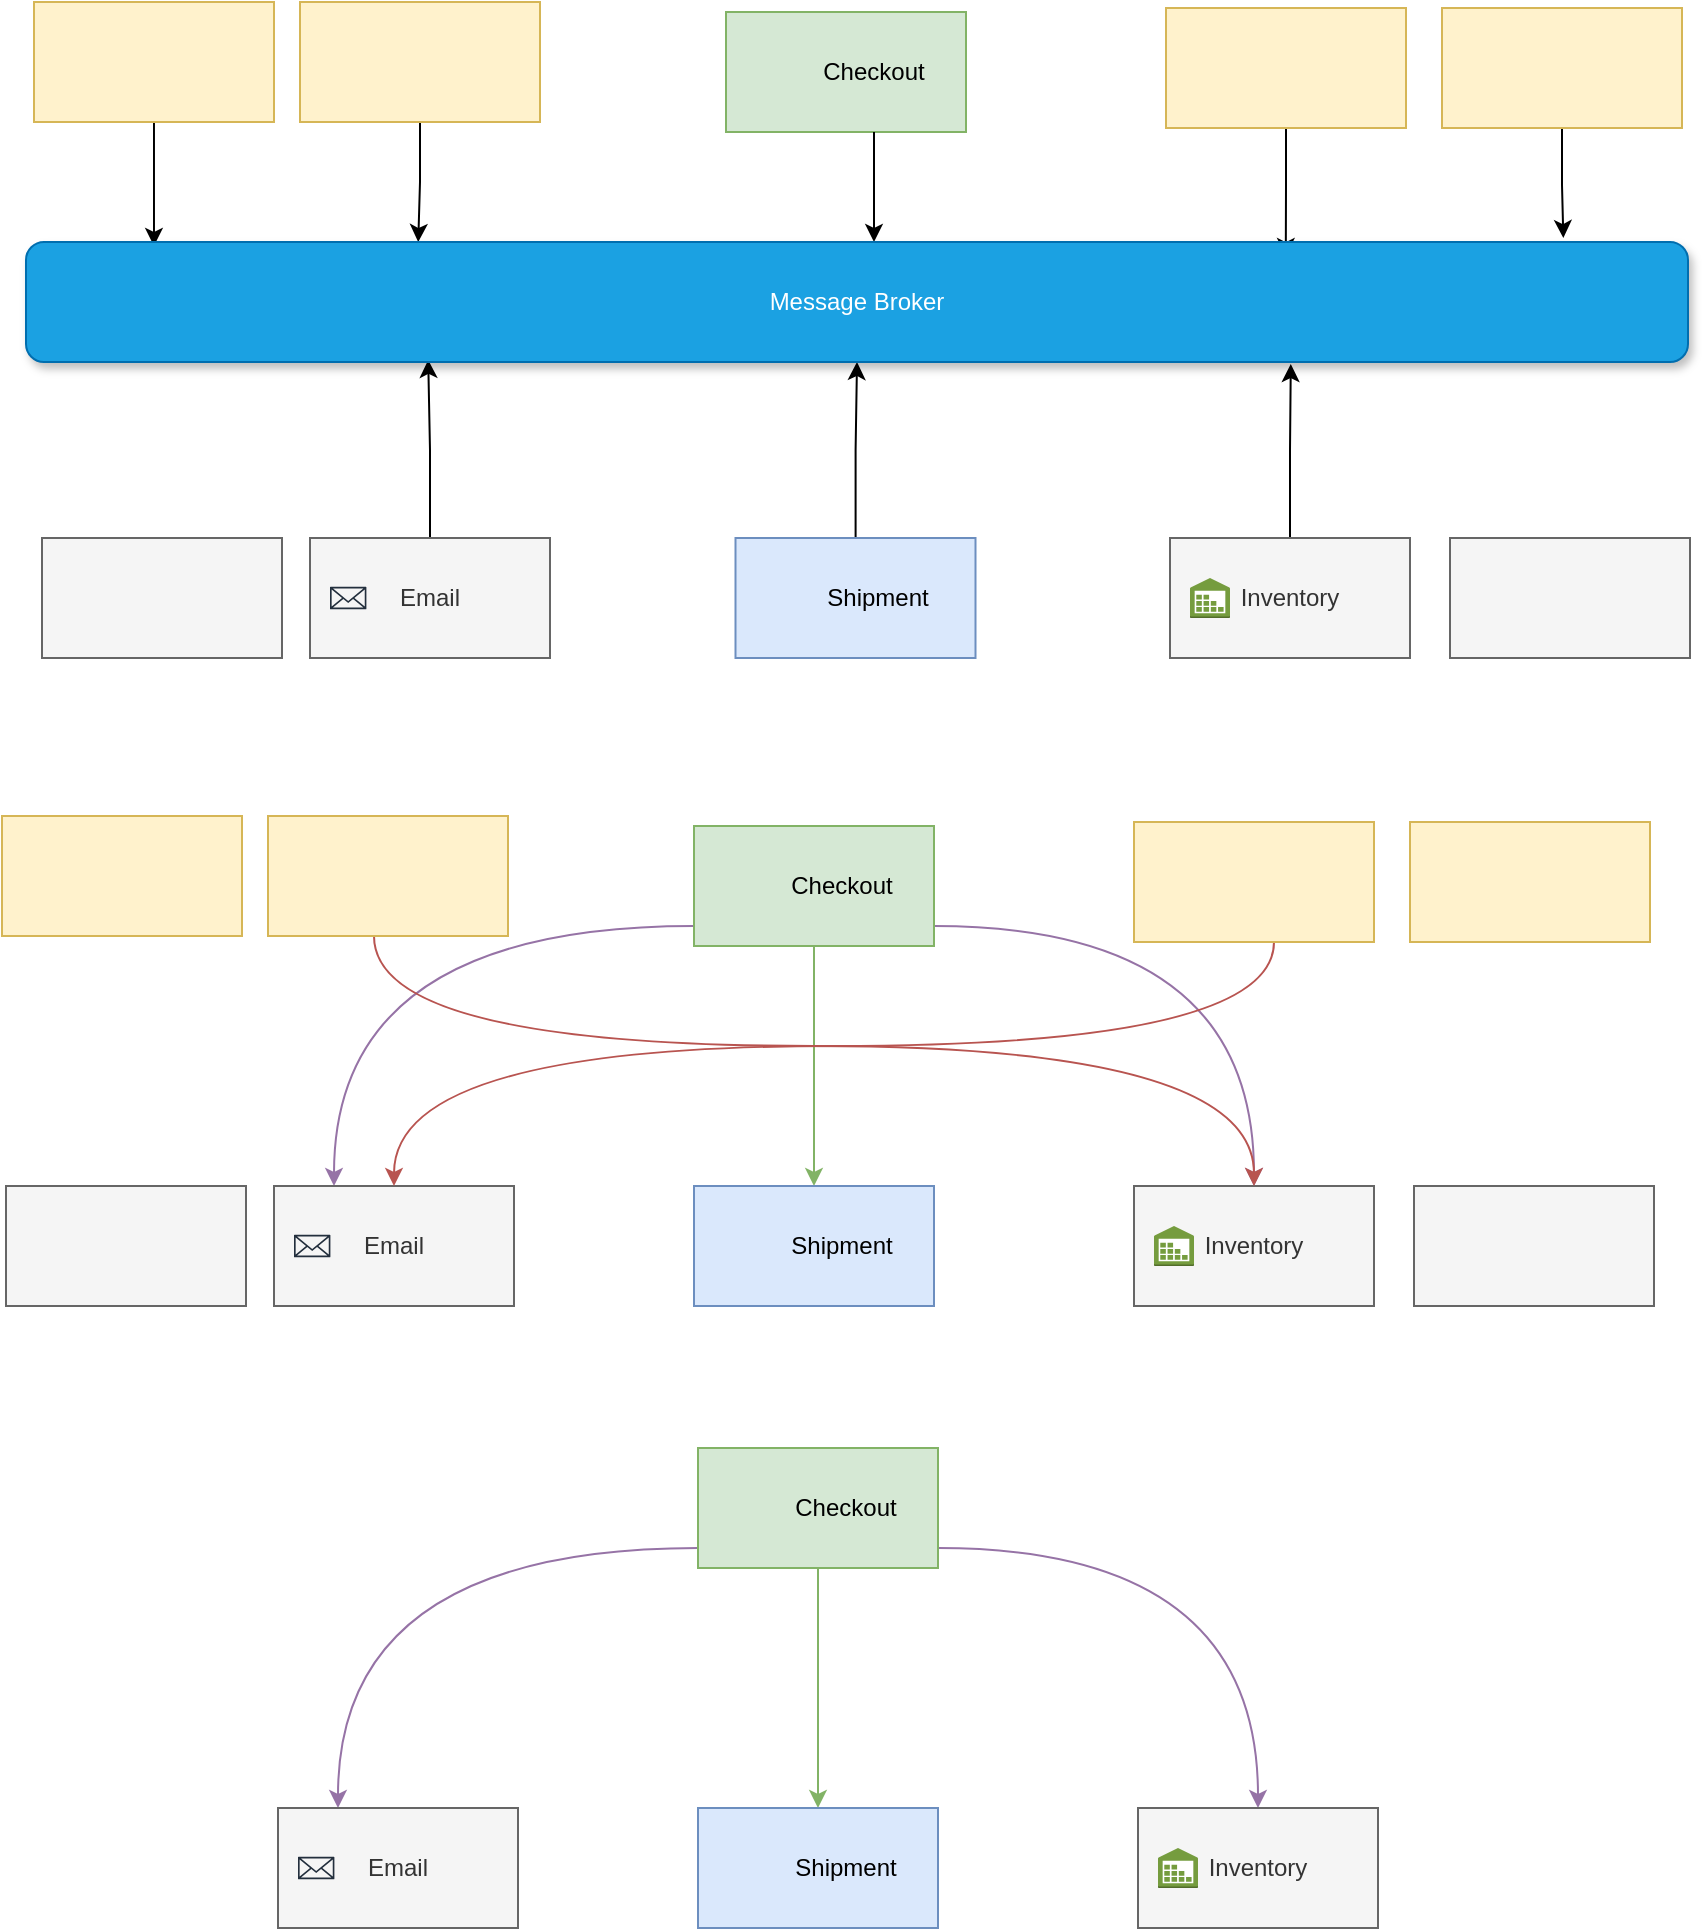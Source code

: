 <mxfile version="15.8.6" type="github">
  <diagram name="Page-1" id="13e1069c-82ec-6db2-03f1-153e76fe0fe0">
    <mxGraphModel dx="1426" dy="1099" grid="0" gridSize="10" guides="1" tooltips="1" connect="1" arrows="1" fold="1" page="0" pageScale="1" pageWidth="1100" pageHeight="850" background="none" math="0" shadow="0">
      <root>
        <mxCell id="0" />
        <mxCell id="1" parent="0" />
        <mxCell id="AdmiY6lwoidtMY70Cuzc-8" style="edgeStyle=orthogonalEdgeStyle;orthogonalLoop=1;jettySize=auto;html=1;curved=1;fillColor=#d5e8d4;strokeColor=#82b366;" parent="1" source="AdmiY6lwoidtMY70Cuzc-1" target="AdmiY6lwoidtMY70Cuzc-2" edge="1">
          <mxGeometry relative="1" as="geometry" />
        </mxCell>
        <mxCell id="AdmiY6lwoidtMY70Cuzc-11" style="edgeStyle=orthogonalEdgeStyle;curved=1;orthogonalLoop=1;jettySize=auto;html=1;fillColor=#e1d5e7;strokeColor=#9673a6;" parent="1" source="AdmiY6lwoidtMY70Cuzc-1" target="AdmiY6lwoidtMY70Cuzc-4" edge="1">
          <mxGeometry relative="1" as="geometry">
            <Array as="points">
              <mxPoint x="710" y="220" />
            </Array>
          </mxGeometry>
        </mxCell>
        <mxCell id="AdmiY6lwoidtMY70Cuzc-12" style="edgeStyle=orthogonalEdgeStyle;curved=1;orthogonalLoop=1;jettySize=auto;html=1;entryX=0.25;entryY=0;entryDx=0;entryDy=0;fillColor=#e1d5e7;strokeColor=#9673a6;" parent="1" source="AdmiY6lwoidtMY70Cuzc-1" target="AdmiY6lwoidtMY70Cuzc-3" edge="1">
          <mxGeometry relative="1" as="geometry">
            <Array as="points">
              <mxPoint x="250" y="220" />
            </Array>
          </mxGeometry>
        </mxCell>
        <mxCell id="AdmiY6lwoidtMY70Cuzc-1" value="" style="rounded=0;whiteSpace=wrap;html=1;fillColor=#d5e8d4;strokeColor=#82b366;" parent="1" vertex="1">
          <mxGeometry x="430" y="170" width="120" height="60" as="geometry" />
        </mxCell>
        <mxCell id="AdmiY6lwoidtMY70Cuzc-2" value="" style="rounded=0;whiteSpace=wrap;html=1;fillColor=#dae8fc;strokeColor=#6c8ebf;" parent="1" vertex="1">
          <mxGeometry x="430" y="350" width="120" height="60" as="geometry" />
        </mxCell>
        <mxCell id="AdmiY6lwoidtMY70Cuzc-3" value="Email" style="rounded=0;whiteSpace=wrap;html=1;fillColor=#f5f5f5;fontColor=#333333;strokeColor=#666666;" parent="1" vertex="1">
          <mxGeometry x="220" y="350" width="120" height="60" as="geometry" />
        </mxCell>
        <mxCell id="AdmiY6lwoidtMY70Cuzc-4" value="Inventory" style="rounded=0;whiteSpace=wrap;html=1;fillColor=#f5f5f5;strokeColor=#666666;fontColor=#333333;" parent="1" vertex="1">
          <mxGeometry x="650" y="350" width="120" height="60" as="geometry" />
        </mxCell>
        <mxCell id="AdmiY6lwoidtMY70Cuzc-9" style="edgeStyle=orthogonalEdgeStyle;orthogonalLoop=1;jettySize=auto;html=1;curved=1;fillColor=#f8cecc;strokeColor=#b85450;" parent="1" source="AdmiY6lwoidtMY70Cuzc-5" target="AdmiY6lwoidtMY70Cuzc-4" edge="1">
          <mxGeometry relative="1" as="geometry">
            <Array as="points">
              <mxPoint x="270" y="280" />
              <mxPoint x="710" y="280" />
            </Array>
          </mxGeometry>
        </mxCell>
        <mxCell id="AdmiY6lwoidtMY70Cuzc-5" value="" style="rounded=0;whiteSpace=wrap;html=1;fillColor=#fff2cc;strokeColor=#d6b656;" parent="1" vertex="1">
          <mxGeometry x="217" y="165" width="120" height="60" as="geometry" />
        </mxCell>
        <mxCell id="AdmiY6lwoidtMY70Cuzc-10" style="edgeStyle=orthogonalEdgeStyle;curved=1;orthogonalLoop=1;jettySize=auto;html=1;entryX=0.5;entryY=0;entryDx=0;entryDy=0;fillColor=#f8cecc;strokeColor=#b85450;" parent="1" source="AdmiY6lwoidtMY70Cuzc-6" target="AdmiY6lwoidtMY70Cuzc-3" edge="1">
          <mxGeometry relative="1" as="geometry">
            <Array as="points">
              <mxPoint x="720" y="280" />
              <mxPoint x="280" y="280" />
            </Array>
          </mxGeometry>
        </mxCell>
        <mxCell id="AdmiY6lwoidtMY70Cuzc-6" value="" style="rounded=0;whiteSpace=wrap;html=1;fillColor=#fff2cc;strokeColor=#d6b656;" parent="1" vertex="1">
          <mxGeometry x="650" y="168" width="120" height="60" as="geometry" />
        </mxCell>
        <mxCell id="AdmiY6lwoidtMY70Cuzc-13" value="" style="shape=image;html=1;verticalAlign=top;verticalLabelPosition=bottom;labelBackgroundColor=#ffffff;imageAspect=0;aspect=fixed;image=https://cdn4.iconfinder.com/data/icons/evil-icons-user-interface/64/cart-128.png" parent="1" vertex="1">
          <mxGeometry x="434.75" y="185" width="30" height="30" as="geometry" />
        </mxCell>
        <mxCell id="AdmiY6lwoidtMY70Cuzc-14" value="" style="shape=image;html=1;verticalAlign=top;verticalLabelPosition=bottom;labelBackgroundColor=#ffffff;imageAspect=0;aspect=fixed;image=https://cdn4.iconfinder.com/data/icons/public-transportation-11/128/Public_Transportation_EXPANDED-04-128.png" parent="1" vertex="1">
          <mxGeometry x="434.75" y="360.25" width="39.5" height="39.5" as="geometry" />
        </mxCell>
        <mxCell id="AdmiY6lwoidtMY70Cuzc-15" value="" style="sketch=0;outlineConnect=0;fontColor=#232F3E;gradientColor=none;fillColor=#232F3D;strokeColor=none;dashed=0;verticalLabelPosition=bottom;verticalAlign=top;align=center;html=1;fontSize=12;fontStyle=0;aspect=fixed;pointerEvents=1;shape=mxgraph.aws4.email_2;" parent="1" vertex="1">
          <mxGeometry x="230" y="374.29" width="18.2" height="11.43" as="geometry" />
        </mxCell>
        <mxCell id="AdmiY6lwoidtMY70Cuzc-17" value="" style="outlineConnect=0;dashed=0;verticalLabelPosition=bottom;verticalAlign=top;align=center;html=1;shape=mxgraph.aws3.inventory;fillColor=#759C3E;gradientColor=none;" parent="1" vertex="1">
          <mxGeometry x="660" y="370" width="20" height="20" as="geometry" />
        </mxCell>
        <mxCell id="LzXivdTi8ObW2yKyZJNP-1" value="Shipment" style="text;html=1;strokeColor=none;fillColor=none;align=center;verticalAlign=middle;whiteSpace=wrap;rounded=0;" vertex="1" parent="1">
          <mxGeometry x="474.25" y="365" width="60" height="30" as="geometry" />
        </mxCell>
        <mxCell id="LzXivdTi8ObW2yKyZJNP-2" value="Checkout" style="text;html=1;strokeColor=none;fillColor=none;align=center;verticalAlign=middle;whiteSpace=wrap;rounded=0;" vertex="1" parent="1">
          <mxGeometry x="474.25" y="185" width="60" height="30" as="geometry" />
        </mxCell>
        <mxCell id="LzXivdTi8ObW2yKyZJNP-3" style="edgeStyle=orthogonalEdgeStyle;orthogonalLoop=1;jettySize=auto;html=1;curved=1;fillColor=#d5e8d4;strokeColor=#82b366;" edge="1" source="LzXivdTi8ObW2yKyZJNP-6" target="LzXivdTi8ObW2yKyZJNP-7" parent="1">
          <mxGeometry relative="1" as="geometry" />
        </mxCell>
        <mxCell id="LzXivdTi8ObW2yKyZJNP-4" style="edgeStyle=orthogonalEdgeStyle;curved=1;orthogonalLoop=1;jettySize=auto;html=1;fillColor=#e1d5e7;strokeColor=#9673a6;" edge="1" source="LzXivdTi8ObW2yKyZJNP-6" target="LzXivdTi8ObW2yKyZJNP-9" parent="1">
          <mxGeometry relative="1" as="geometry">
            <Array as="points">
              <mxPoint x="712" y="531" />
            </Array>
          </mxGeometry>
        </mxCell>
        <mxCell id="LzXivdTi8ObW2yKyZJNP-5" style="edgeStyle=orthogonalEdgeStyle;curved=1;orthogonalLoop=1;jettySize=auto;html=1;entryX=0.25;entryY=0;entryDx=0;entryDy=0;fillColor=#e1d5e7;strokeColor=#9673a6;" edge="1" source="LzXivdTi8ObW2yKyZJNP-6" target="LzXivdTi8ObW2yKyZJNP-8" parent="1">
          <mxGeometry relative="1" as="geometry">
            <Array as="points">
              <mxPoint x="252" y="531" />
            </Array>
          </mxGeometry>
        </mxCell>
        <mxCell id="LzXivdTi8ObW2yKyZJNP-6" value="" style="rounded=0;whiteSpace=wrap;html=1;fillColor=#d5e8d4;strokeColor=#82b366;" vertex="1" parent="1">
          <mxGeometry x="432" y="481" width="120" height="60" as="geometry" />
        </mxCell>
        <mxCell id="LzXivdTi8ObW2yKyZJNP-7" value="" style="rounded=0;whiteSpace=wrap;html=1;fillColor=#dae8fc;strokeColor=#6c8ebf;" vertex="1" parent="1">
          <mxGeometry x="432" y="661" width="120" height="60" as="geometry" />
        </mxCell>
        <mxCell id="LzXivdTi8ObW2yKyZJNP-8" value="Email" style="rounded=0;whiteSpace=wrap;html=1;fillColor=#f5f5f5;fontColor=#333333;strokeColor=#666666;" vertex="1" parent="1">
          <mxGeometry x="222" y="661" width="120" height="60" as="geometry" />
        </mxCell>
        <mxCell id="LzXivdTi8ObW2yKyZJNP-9" value="Inventory" style="rounded=0;whiteSpace=wrap;html=1;fillColor=#f5f5f5;strokeColor=#666666;fontColor=#333333;" vertex="1" parent="1">
          <mxGeometry x="652" y="661" width="120" height="60" as="geometry" />
        </mxCell>
        <mxCell id="LzXivdTi8ObW2yKyZJNP-14" value="" style="shape=image;html=1;verticalAlign=top;verticalLabelPosition=bottom;labelBackgroundColor=#ffffff;imageAspect=0;aspect=fixed;image=https://cdn4.iconfinder.com/data/icons/evil-icons-user-interface/64/cart-128.png" vertex="1" parent="1">
          <mxGeometry x="436.75" y="496" width="30" height="30" as="geometry" />
        </mxCell>
        <mxCell id="LzXivdTi8ObW2yKyZJNP-15" value="" style="shape=image;html=1;verticalAlign=top;verticalLabelPosition=bottom;labelBackgroundColor=#ffffff;imageAspect=0;aspect=fixed;image=https://cdn4.iconfinder.com/data/icons/public-transportation-11/128/Public_Transportation_EXPANDED-04-128.png" vertex="1" parent="1">
          <mxGeometry x="436.75" y="671.25" width="39.5" height="39.5" as="geometry" />
        </mxCell>
        <mxCell id="LzXivdTi8ObW2yKyZJNP-16" value="" style="sketch=0;outlineConnect=0;fontColor=#232F3E;gradientColor=none;fillColor=#232F3D;strokeColor=none;dashed=0;verticalLabelPosition=bottom;verticalAlign=top;align=center;html=1;fontSize=12;fontStyle=0;aspect=fixed;pointerEvents=1;shape=mxgraph.aws4.email_2;" vertex="1" parent="1">
          <mxGeometry x="232" y="685.29" width="18.2" height="11.43" as="geometry" />
        </mxCell>
        <mxCell id="LzXivdTi8ObW2yKyZJNP-17" value="" style="outlineConnect=0;dashed=0;verticalLabelPosition=bottom;verticalAlign=top;align=center;html=1;shape=mxgraph.aws3.inventory;fillColor=#759C3E;gradientColor=none;" vertex="1" parent="1">
          <mxGeometry x="662" y="681" width="20" height="20" as="geometry" />
        </mxCell>
        <mxCell id="LzXivdTi8ObW2yKyZJNP-18" value="Shipment" style="text;html=1;strokeColor=none;fillColor=none;align=center;verticalAlign=middle;whiteSpace=wrap;rounded=0;" vertex="1" parent="1">
          <mxGeometry x="476.25" y="676" width="60" height="30" as="geometry" />
        </mxCell>
        <mxCell id="LzXivdTi8ObW2yKyZJNP-19" value="Checkout" style="text;html=1;strokeColor=none;fillColor=none;align=center;verticalAlign=middle;whiteSpace=wrap;rounded=0;" vertex="1" parent="1">
          <mxGeometry x="476.25" y="496" width="60" height="30" as="geometry" />
        </mxCell>
        <mxCell id="LzXivdTi8ObW2yKyZJNP-20" value="" style="rounded=0;whiteSpace=wrap;html=1;fillColor=#fff2cc;strokeColor=#d6b656;" vertex="1" parent="1">
          <mxGeometry x="84" y="165" width="120" height="60" as="geometry" />
        </mxCell>
        <mxCell id="LzXivdTi8ObW2yKyZJNP-21" value="" style="rounded=0;whiteSpace=wrap;html=1;fillColor=#fff2cc;strokeColor=#d6b656;" vertex="1" parent="1">
          <mxGeometry x="788" y="168" width="120" height="60" as="geometry" />
        </mxCell>
        <mxCell id="LzXivdTi8ObW2yKyZJNP-23" value="" style="rounded=0;whiteSpace=wrap;html=1;fillColor=#f5f5f5;fontColor=#333333;strokeColor=#666666;" vertex="1" parent="1">
          <mxGeometry x="86" y="350" width="120" height="60" as="geometry" />
        </mxCell>
        <mxCell id="LzXivdTi8ObW2yKyZJNP-24" value="" style="rounded=0;whiteSpace=wrap;html=1;fillColor=#f5f5f5;fontColor=#333333;strokeColor=#666666;" vertex="1" parent="1">
          <mxGeometry x="790" y="350" width="120" height="60" as="geometry" />
        </mxCell>
        <mxCell id="LzXivdTi8ObW2yKyZJNP-29" value="" style="rounded=0;whiteSpace=wrap;html=1;fillColor=#d5e8d4;strokeColor=#82b366;" vertex="1" parent="1">
          <mxGeometry x="446" y="-237" width="120" height="60" as="geometry" />
        </mxCell>
        <mxCell id="LzXivdTi8ObW2yKyZJNP-60" style="edgeStyle=orthogonalEdgeStyle;rounded=0;orthogonalLoop=1;jettySize=auto;html=1;entryX=0.5;entryY=1;entryDx=0;entryDy=0;" edge="1" parent="1" source="LzXivdTi8ObW2yKyZJNP-30" target="LzXivdTi8ObW2yKyZJNP-51">
          <mxGeometry relative="1" as="geometry" />
        </mxCell>
        <mxCell id="LzXivdTi8ObW2yKyZJNP-30" value="" style="rounded=0;whiteSpace=wrap;html=1;fillColor=#dae8fc;strokeColor=#6c8ebf;" vertex="1" parent="1">
          <mxGeometry x="450.75" y="26" width="120" height="60" as="geometry" />
        </mxCell>
        <mxCell id="LzXivdTi8ObW2yKyZJNP-61" style="edgeStyle=orthogonalEdgeStyle;rounded=0;orthogonalLoop=1;jettySize=auto;html=1;entryX=0.242;entryY=0.983;entryDx=0;entryDy=0;entryPerimeter=0;" edge="1" parent="1" source="LzXivdTi8ObW2yKyZJNP-31" target="LzXivdTi8ObW2yKyZJNP-51">
          <mxGeometry relative="1" as="geometry" />
        </mxCell>
        <mxCell id="LzXivdTi8ObW2yKyZJNP-31" value="Email" style="rounded=0;whiteSpace=wrap;html=1;fillColor=#f5f5f5;fontColor=#333333;strokeColor=#666666;" vertex="1" parent="1">
          <mxGeometry x="238" y="26" width="120" height="60" as="geometry" />
        </mxCell>
        <mxCell id="LzXivdTi8ObW2yKyZJNP-62" style="edgeStyle=orthogonalEdgeStyle;rounded=0;orthogonalLoop=1;jettySize=auto;html=1;entryX=0.761;entryY=1.017;entryDx=0;entryDy=0;entryPerimeter=0;" edge="1" parent="1" source="LzXivdTi8ObW2yKyZJNP-32" target="LzXivdTi8ObW2yKyZJNP-51">
          <mxGeometry relative="1" as="geometry" />
        </mxCell>
        <mxCell id="LzXivdTi8ObW2yKyZJNP-32" value="Inventory" style="rounded=0;whiteSpace=wrap;html=1;fillColor=#f5f5f5;strokeColor=#666666;fontColor=#333333;" vertex="1" parent="1">
          <mxGeometry x="668" y="26" width="120" height="60" as="geometry" />
        </mxCell>
        <mxCell id="LzXivdTi8ObW2yKyZJNP-55" style="edgeStyle=orthogonalEdgeStyle;rounded=0;orthogonalLoop=1;jettySize=auto;html=1;entryX=0.236;entryY=0;entryDx=0;entryDy=0;entryPerimeter=0;" edge="1" parent="1" source="LzXivdTi8ObW2yKyZJNP-34" target="LzXivdTi8ObW2yKyZJNP-51">
          <mxGeometry relative="1" as="geometry" />
        </mxCell>
        <mxCell id="LzXivdTi8ObW2yKyZJNP-34" value="" style="rounded=0;whiteSpace=wrap;html=1;fillColor=#fff2cc;strokeColor=#d6b656;" vertex="1" parent="1">
          <mxGeometry x="233" y="-242" width="120" height="60" as="geometry" />
        </mxCell>
        <mxCell id="LzXivdTi8ObW2yKyZJNP-54" style="edgeStyle=orthogonalEdgeStyle;rounded=0;orthogonalLoop=1;jettySize=auto;html=1;entryX=0.758;entryY=0.117;entryDx=0;entryDy=0;entryPerimeter=0;" edge="1" parent="1" source="LzXivdTi8ObW2yKyZJNP-36" target="LzXivdTi8ObW2yKyZJNP-51">
          <mxGeometry relative="1" as="geometry" />
        </mxCell>
        <mxCell id="LzXivdTi8ObW2yKyZJNP-36" value="" style="rounded=0;whiteSpace=wrap;html=1;fillColor=#fff2cc;strokeColor=#d6b656;" vertex="1" parent="1">
          <mxGeometry x="666" y="-239" width="120" height="60" as="geometry" />
        </mxCell>
        <mxCell id="LzXivdTi8ObW2yKyZJNP-37" value="" style="shape=image;html=1;verticalAlign=top;verticalLabelPosition=bottom;labelBackgroundColor=#ffffff;imageAspect=0;aspect=fixed;image=https://cdn4.iconfinder.com/data/icons/evil-icons-user-interface/64/cart-128.png" vertex="1" parent="1">
          <mxGeometry x="450.75" y="-222" width="30" height="30" as="geometry" />
        </mxCell>
        <mxCell id="LzXivdTi8ObW2yKyZJNP-38" value="" style="shape=image;html=1;verticalAlign=top;verticalLabelPosition=bottom;labelBackgroundColor=#ffffff;imageAspect=0;aspect=fixed;image=https://cdn4.iconfinder.com/data/icons/public-transportation-11/128/Public_Transportation_EXPANDED-04-128.png" vertex="1" parent="1">
          <mxGeometry x="452.75" y="36.25" width="39.5" height="39.5" as="geometry" />
        </mxCell>
        <mxCell id="LzXivdTi8ObW2yKyZJNP-39" value="" style="sketch=0;outlineConnect=0;fontColor=#232F3E;gradientColor=none;fillColor=#232F3D;strokeColor=none;dashed=0;verticalLabelPosition=bottom;verticalAlign=top;align=center;html=1;fontSize=12;fontStyle=0;aspect=fixed;pointerEvents=1;shape=mxgraph.aws4.email_2;" vertex="1" parent="1">
          <mxGeometry x="248" y="50.29" width="18.2" height="11.43" as="geometry" />
        </mxCell>
        <mxCell id="LzXivdTi8ObW2yKyZJNP-40" value="" style="outlineConnect=0;dashed=0;verticalLabelPosition=bottom;verticalAlign=top;align=center;html=1;shape=mxgraph.aws3.inventory;fillColor=#759C3E;gradientColor=none;" vertex="1" parent="1">
          <mxGeometry x="678" y="46" width="20" height="20" as="geometry" />
        </mxCell>
        <mxCell id="LzXivdTi8ObW2yKyZJNP-41" value="Shipment" style="text;html=1;strokeColor=none;fillColor=none;align=center;verticalAlign=middle;whiteSpace=wrap;rounded=0;" vertex="1" parent="1">
          <mxGeometry x="492.25" y="41" width="60" height="30" as="geometry" />
        </mxCell>
        <mxCell id="LzXivdTi8ObW2yKyZJNP-52" style="edgeStyle=orthogonalEdgeStyle;rounded=0;orthogonalLoop=1;jettySize=auto;html=1;" edge="1" parent="1" target="LzXivdTi8ObW2yKyZJNP-51">
          <mxGeometry relative="1" as="geometry">
            <mxPoint x="520" y="-177" as="sourcePoint" />
            <Array as="points">
              <mxPoint x="520" y="-135" />
              <mxPoint x="520" y="-135" />
            </Array>
          </mxGeometry>
        </mxCell>
        <mxCell id="LzXivdTi8ObW2yKyZJNP-42" value="Checkout" style="text;html=1;strokeColor=none;fillColor=none;align=center;verticalAlign=middle;whiteSpace=wrap;rounded=0;" vertex="1" parent="1">
          <mxGeometry x="490.25" y="-222" width="60" height="30" as="geometry" />
        </mxCell>
        <mxCell id="LzXivdTi8ObW2yKyZJNP-56" style="edgeStyle=orthogonalEdgeStyle;rounded=0;orthogonalLoop=1;jettySize=auto;html=1;entryX=0.077;entryY=0.033;entryDx=0;entryDy=0;entryPerimeter=0;" edge="1" parent="1" source="LzXivdTi8ObW2yKyZJNP-43" target="LzXivdTi8ObW2yKyZJNP-51">
          <mxGeometry relative="1" as="geometry" />
        </mxCell>
        <mxCell id="LzXivdTi8ObW2yKyZJNP-43" value="" style="rounded=0;whiteSpace=wrap;html=1;fillColor=#fff2cc;strokeColor=#d6b656;" vertex="1" parent="1">
          <mxGeometry x="100" y="-242" width="120" height="60" as="geometry" />
        </mxCell>
        <mxCell id="LzXivdTi8ObW2yKyZJNP-58" style="edgeStyle=orthogonalEdgeStyle;rounded=0;orthogonalLoop=1;jettySize=auto;html=1;entryX=0.925;entryY=-0.033;entryDx=0;entryDy=0;entryPerimeter=0;" edge="1" parent="1" source="LzXivdTi8ObW2yKyZJNP-44" target="LzXivdTi8ObW2yKyZJNP-51">
          <mxGeometry relative="1" as="geometry" />
        </mxCell>
        <mxCell id="LzXivdTi8ObW2yKyZJNP-44" value="" style="rounded=0;whiteSpace=wrap;html=1;fillColor=#fff2cc;strokeColor=#d6b656;" vertex="1" parent="1">
          <mxGeometry x="804" y="-239" width="120" height="60" as="geometry" />
        </mxCell>
        <mxCell id="LzXivdTi8ObW2yKyZJNP-45" value="" style="rounded=0;whiteSpace=wrap;html=1;fillColor=#f5f5f5;fontColor=#333333;strokeColor=#666666;" vertex="1" parent="1">
          <mxGeometry x="104" y="26" width="120" height="60" as="geometry" />
        </mxCell>
        <mxCell id="LzXivdTi8ObW2yKyZJNP-46" value="" style="rounded=0;whiteSpace=wrap;html=1;fillColor=#f5f5f5;fontColor=#333333;strokeColor=#666666;" vertex="1" parent="1">
          <mxGeometry x="808" y="26" width="120" height="60" as="geometry" />
        </mxCell>
        <mxCell id="LzXivdTi8ObW2yKyZJNP-51" value="Message Broker" style="rounded=1;whiteSpace=wrap;html=1;fillColor=#1ba1e2;fontColor=#ffffff;strokeColor=#006EAF;sketch=0;shadow=1;glass=0;" vertex="1" parent="1">
          <mxGeometry x="96" y="-122" width="831" height="60" as="geometry" />
        </mxCell>
      </root>
    </mxGraphModel>
  </diagram>
</mxfile>
